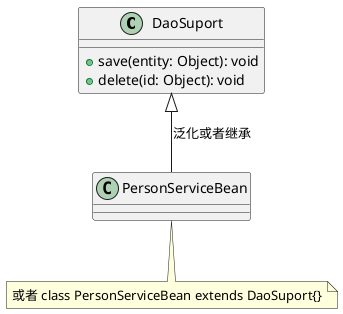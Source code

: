 @startuml
class DaoSuport{
+ save(entity: Object): void
+ delete(id: Object): void
}

class PersonServiceBean {
}

DaoSuport <|-- PersonServiceBean : 泛化或者继承

note bottom of PersonServiceBean : 或者 class PersonServiceBean extends DaoSuport{}
@enduml